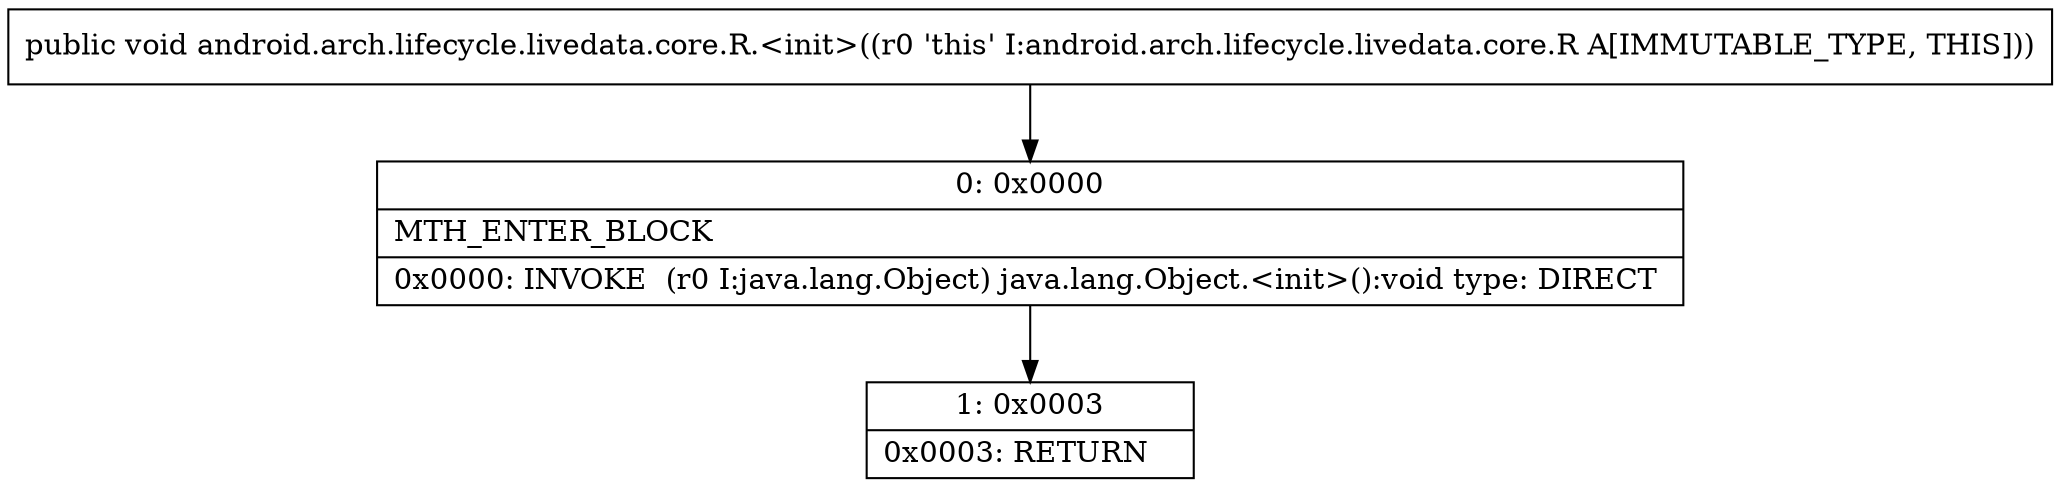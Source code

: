 digraph "CFG forandroid.arch.lifecycle.livedata.core.R.\<init\>()V" {
Node_0 [shape=record,label="{0\:\ 0x0000|MTH_ENTER_BLOCK\l|0x0000: INVOKE  (r0 I:java.lang.Object) java.lang.Object.\<init\>():void type: DIRECT \l}"];
Node_1 [shape=record,label="{1\:\ 0x0003|0x0003: RETURN   \l}"];
MethodNode[shape=record,label="{public void android.arch.lifecycle.livedata.core.R.\<init\>((r0 'this' I:android.arch.lifecycle.livedata.core.R A[IMMUTABLE_TYPE, THIS])) }"];
MethodNode -> Node_0;
Node_0 -> Node_1;
}

